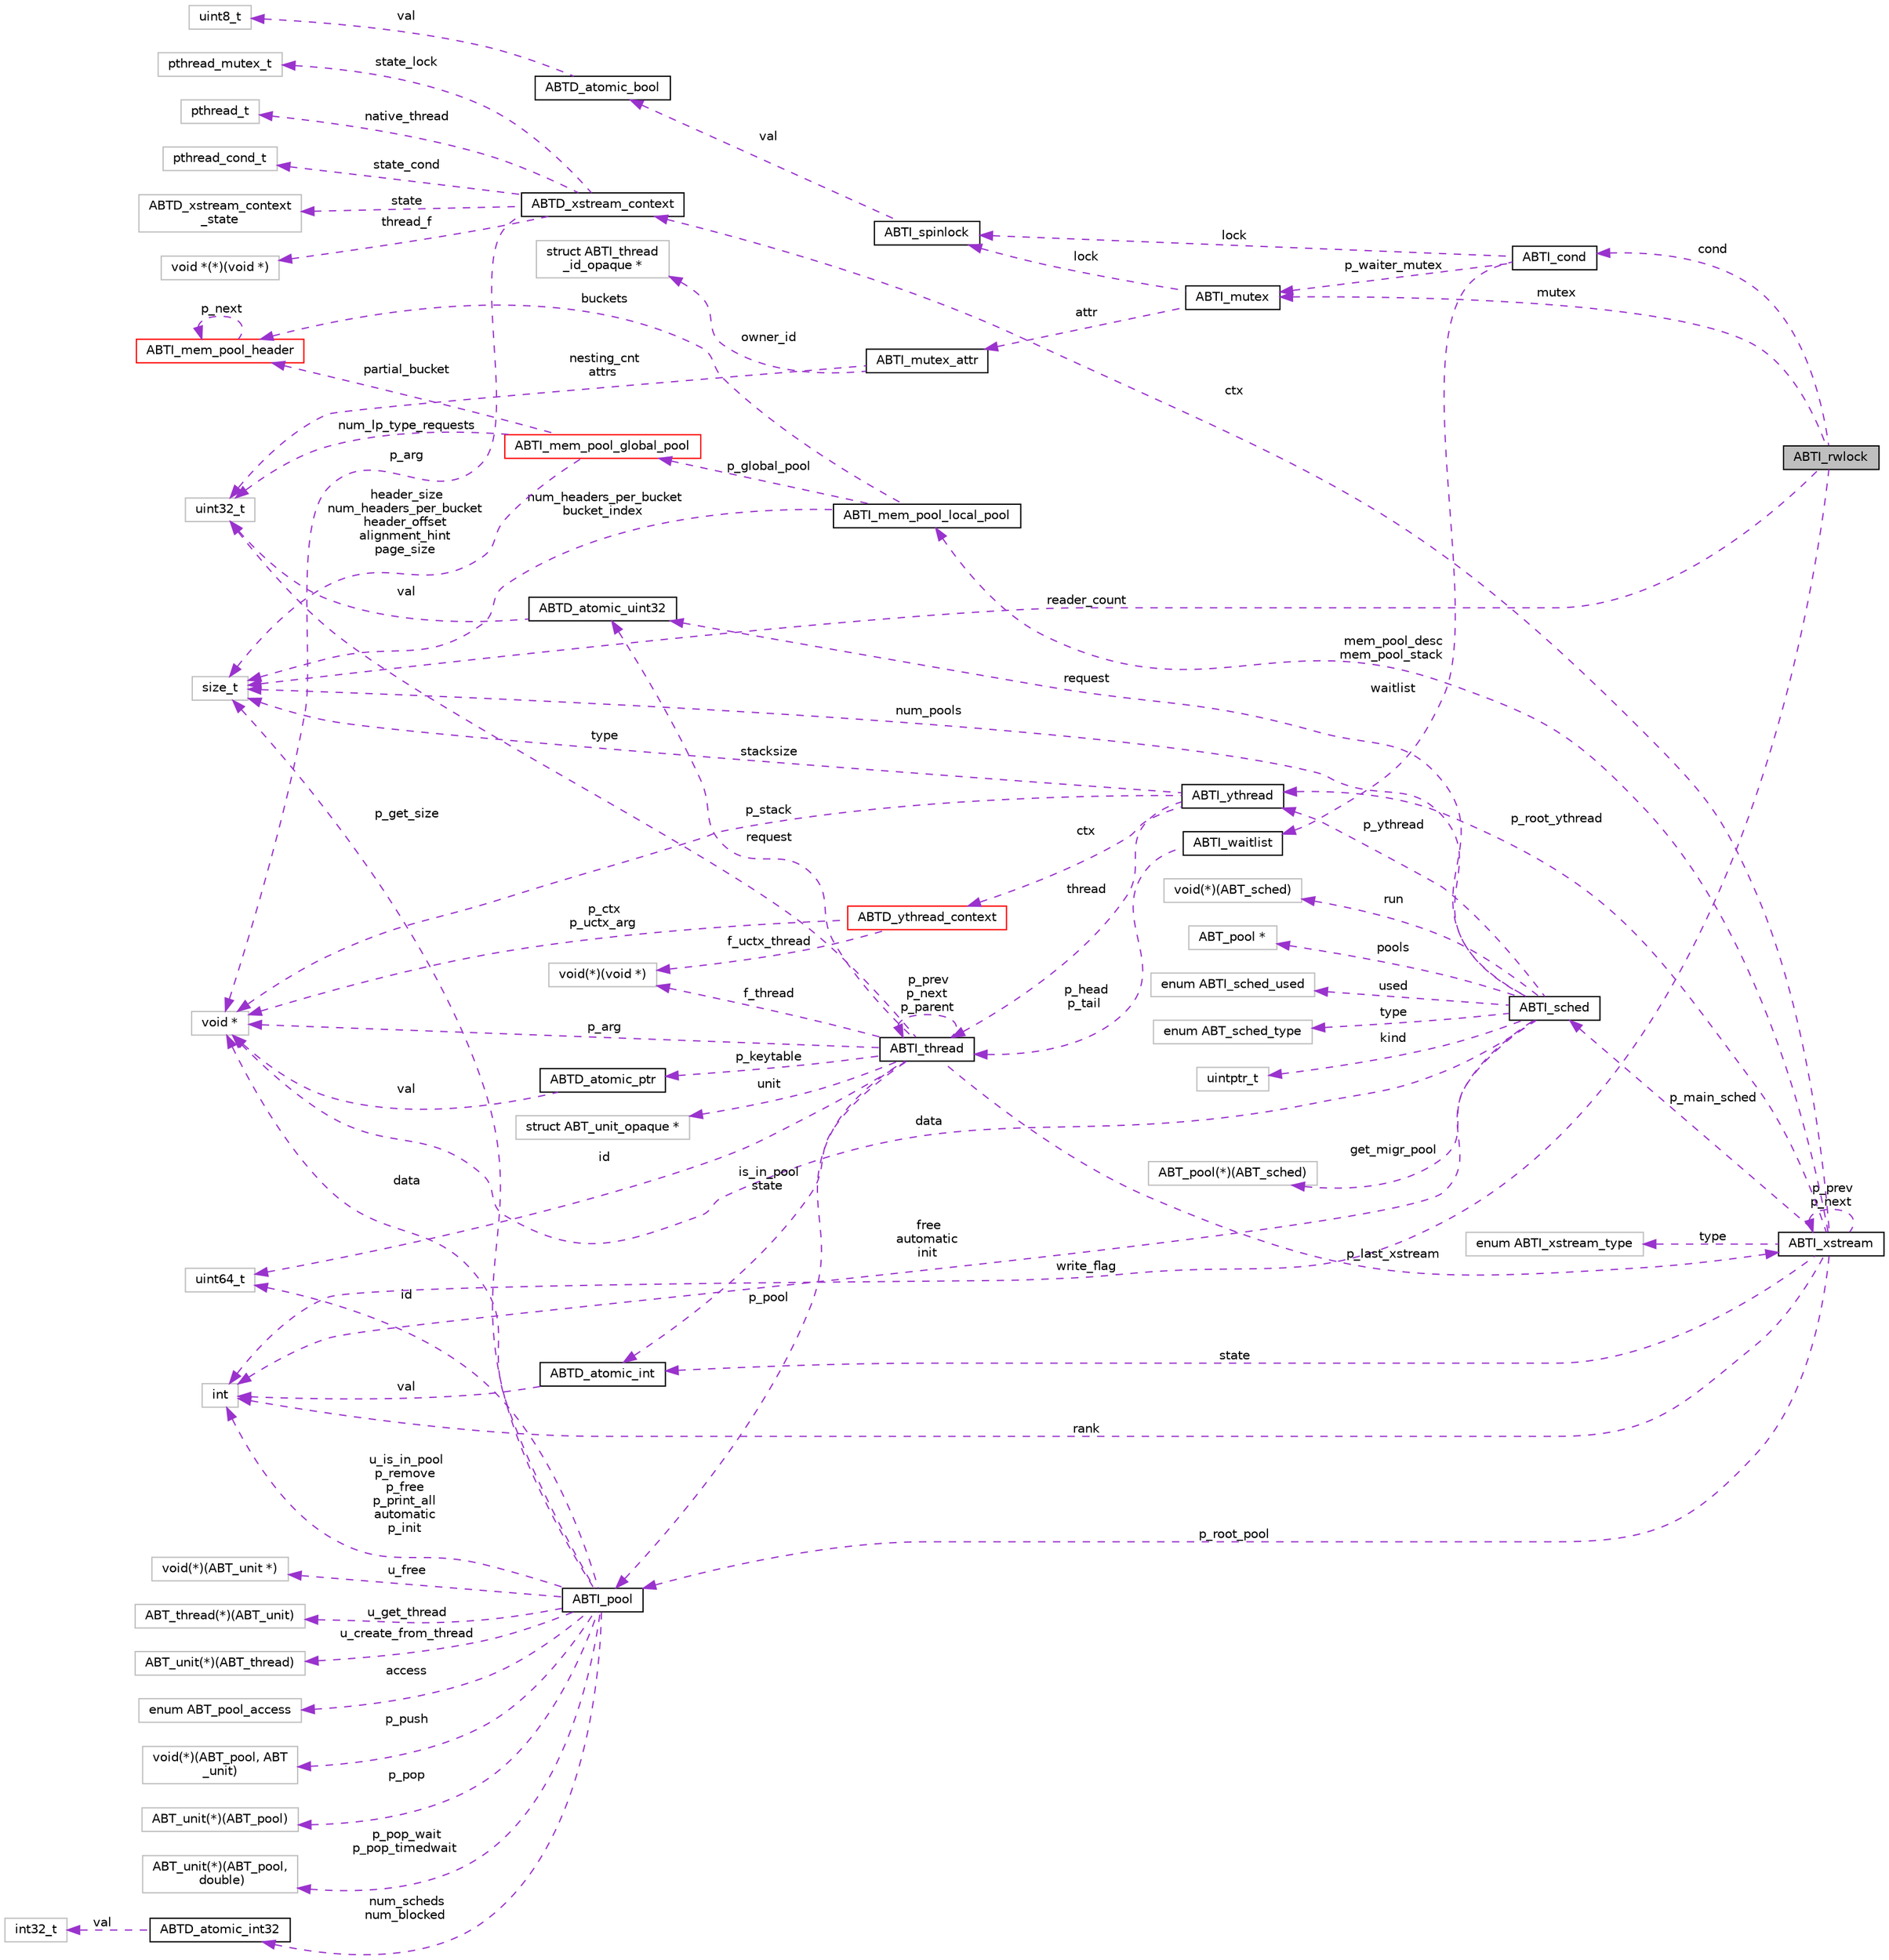 digraph "ABTI_rwlock"
{
 // LATEX_PDF_SIZE
  edge [fontname="Helvetica",fontsize="10",labelfontname="Helvetica",labelfontsize="10"];
  node [fontname="Helvetica",fontsize="10",shape=record];
  rankdir="LR";
  Node1 [label="ABTI_rwlock",height=0.2,width=0.4,color="black", fillcolor="grey75", style="filled", fontcolor="black",tooltip=" "];
  Node2 -> Node1 [dir="back",color="darkorchid3",fontsize="10",style="dashed",label=" mutex" ,fontname="Helvetica"];
  Node2 [label="ABTI_mutex",height=0.2,width=0.4,color="black", fillcolor="white", style="filled",URL="$d5/d57/structABTI__mutex.html",tooltip=" "];
  Node3 -> Node2 [dir="back",color="darkorchid3",fontsize="10",style="dashed",label=" lock" ,fontname="Helvetica"];
  Node3 [label="ABTI_spinlock",height=0.2,width=0.4,color="black", fillcolor="white", style="filled",URL="$dc/d81/structABTI__spinlock.html",tooltip=" "];
  Node4 -> Node3 [dir="back",color="darkorchid3",fontsize="10",style="dashed",label=" val" ,fontname="Helvetica"];
  Node4 [label="ABTD_atomic_bool",height=0.2,width=0.4,color="black", fillcolor="white", style="filled",URL="$df/d2c/structABTD__atomic__bool.html",tooltip=" "];
  Node5 -> Node4 [dir="back",color="darkorchid3",fontsize="10",style="dashed",label=" val" ,fontname="Helvetica"];
  Node5 [label="uint8_t",height=0.2,width=0.4,color="grey75", fillcolor="white", style="filled",tooltip=" "];
  Node6 -> Node2 [dir="back",color="darkorchid3",fontsize="10",style="dashed",label=" attr" ,fontname="Helvetica"];
  Node6 [label="ABTI_mutex_attr",height=0.2,width=0.4,color="black", fillcolor="white", style="filled",URL="$df/de7/structABTI__mutex__attr.html",tooltip=" "];
  Node7 -> Node6 [dir="back",color="darkorchid3",fontsize="10",style="dashed",label=" nesting_cnt\nattrs" ,fontname="Helvetica"];
  Node7 [label="uint32_t",height=0.2,width=0.4,color="grey75", fillcolor="white", style="filled",tooltip=" "];
  Node8 -> Node6 [dir="back",color="darkorchid3",fontsize="10",style="dashed",label=" owner_id" ,fontname="Helvetica"];
  Node8 [label="struct ABTI_thread\l_id_opaque *",height=0.2,width=0.4,color="grey75", fillcolor="white", style="filled",tooltip=" "];
  Node9 -> Node1 [dir="back",color="darkorchid3",fontsize="10",style="dashed",label=" cond" ,fontname="Helvetica"];
  Node9 [label="ABTI_cond",height=0.2,width=0.4,color="black", fillcolor="white", style="filled",URL="$d6/d10/structABTI__cond.html",tooltip=" "];
  Node2 -> Node9 [dir="back",color="darkorchid3",fontsize="10",style="dashed",label=" p_waiter_mutex" ,fontname="Helvetica"];
  Node3 -> Node9 [dir="back",color="darkorchid3",fontsize="10",style="dashed",label=" lock" ,fontname="Helvetica"];
  Node10 -> Node9 [dir="back",color="darkorchid3",fontsize="10",style="dashed",label=" waitlist" ,fontname="Helvetica"];
  Node10 [label="ABTI_waitlist",height=0.2,width=0.4,color="black", fillcolor="white", style="filled",URL="$dd/d00/structABTI__waitlist.html",tooltip=" "];
  Node11 -> Node10 [dir="back",color="darkorchid3",fontsize="10",style="dashed",label=" p_head\np_tail" ,fontname="Helvetica"];
  Node11 [label="ABTI_thread",height=0.2,width=0.4,color="black", fillcolor="white", style="filled",URL="$d3/d55/structABTI__thread.html",tooltip=" "];
  Node12 -> Node11 [dir="back",color="darkorchid3",fontsize="10",style="dashed",label=" f_thread" ,fontname="Helvetica"];
  Node12 [label="void(*)(void *)",height=0.2,width=0.4,color="grey75", fillcolor="white", style="filled",tooltip=" "];
  Node13 -> Node11 [dir="back",color="darkorchid3",fontsize="10",style="dashed",label=" id" ,fontname="Helvetica"];
  Node13 [label="uint64_t",height=0.2,width=0.4,color="grey75", fillcolor="white", style="filled",tooltip=" "];
  Node11 -> Node11 [dir="back",color="darkorchid3",fontsize="10",style="dashed",label=" p_prev\np_next\np_parent" ,fontname="Helvetica"];
  Node14 -> Node11 [dir="back",color="darkorchid3",fontsize="10",style="dashed",label=" p_pool" ,fontname="Helvetica"];
  Node14 [label="ABTI_pool",height=0.2,width=0.4,color="black", fillcolor="white", style="filled",URL="$df/d65/structABTI__pool.html",tooltip=" "];
  Node15 -> Node14 [dir="back",color="darkorchid3",fontsize="10",style="dashed",label=" u_free" ,fontname="Helvetica"];
  Node15 [label="void(*)(ABT_unit *)",height=0.2,width=0.4,color="grey75", fillcolor="white", style="filled",tooltip=" "];
  Node16 -> Node14 [dir="back",color="darkorchid3",fontsize="10",style="dashed",label=" u_get_thread" ,fontname="Helvetica"];
  Node16 [label="ABT_thread(*)(ABT_unit)",height=0.2,width=0.4,color="grey75", fillcolor="white", style="filled",tooltip=" "];
  Node17 -> Node14 [dir="back",color="darkorchid3",fontsize="10",style="dashed",label=" u_create_from_thread" ,fontname="Helvetica"];
  Node17 [label="ABT_unit(*)(ABT_thread)",height=0.2,width=0.4,color="grey75", fillcolor="white", style="filled",tooltip=" "];
  Node13 -> Node14 [dir="back",color="darkorchid3",fontsize="10",style="dashed",label=" id" ,fontname="Helvetica"];
  Node18 -> Node14 [dir="back",color="darkorchid3",fontsize="10",style="dashed",label=" access" ,fontname="Helvetica"];
  Node18 [label="enum ABT_pool_access",height=0.2,width=0.4,color="grey75", fillcolor="white", style="filled",tooltip=" "];
  Node19 -> Node14 [dir="back",color="darkorchid3",fontsize="10",style="dashed",label=" p_push" ,fontname="Helvetica"];
  Node19 [label="void(*)(ABT_pool, ABT\l_unit)",height=0.2,width=0.4,color="grey75", fillcolor="white", style="filled",tooltip=" "];
  Node20 -> Node14 [dir="back",color="darkorchid3",fontsize="10",style="dashed",label=" p_get_size" ,fontname="Helvetica"];
  Node20 [label="size_t",height=0.2,width=0.4,color="grey75", fillcolor="white", style="filled",tooltip=" "];
  Node21 -> Node14 [dir="back",color="darkorchid3",fontsize="10",style="dashed",label=" p_pop_wait\np_pop_timedwait" ,fontname="Helvetica"];
  Node21 [label="ABT_unit(*)(ABT_pool,\l double)",height=0.2,width=0.4,color="grey75", fillcolor="white", style="filled",tooltip=" "];
  Node22 -> Node14 [dir="back",color="darkorchid3",fontsize="10",style="dashed",label=" u_is_in_pool\np_remove\np_free\np_print_all\nautomatic\np_init" ,fontname="Helvetica"];
  Node22 [label="int",height=0.2,width=0.4,color="grey75", fillcolor="white", style="filled",tooltip=" "];
  Node23 -> Node14 [dir="back",color="darkorchid3",fontsize="10",style="dashed",label=" num_scheds\nnum_blocked" ,fontname="Helvetica"];
  Node23 [label="ABTD_atomic_int32",height=0.2,width=0.4,color="black", fillcolor="white", style="filled",URL="$db/d9a/structABTD__atomic__int32.html",tooltip=" "];
  Node24 -> Node23 [dir="back",color="darkorchid3",fontsize="10",style="dashed",label=" val" ,fontname="Helvetica"];
  Node24 [label="int32_t",height=0.2,width=0.4,color="grey75", fillcolor="white", style="filled",tooltip=" "];
  Node25 -> Node14 [dir="back",color="darkorchid3",fontsize="10",style="dashed",label=" p_pop" ,fontname="Helvetica"];
  Node25 [label="ABT_unit(*)(ABT_pool)",height=0.2,width=0.4,color="grey75", fillcolor="white", style="filled",tooltip=" "];
  Node26 -> Node14 [dir="back",color="darkorchid3",fontsize="10",style="dashed",label=" data" ,fontname="Helvetica"];
  Node26 [label="void *",height=0.2,width=0.4,color="grey75", fillcolor="white", style="filled",tooltip=" "];
  Node27 -> Node11 [dir="back",color="darkorchid3",fontsize="10",style="dashed",label=" p_last_xstream" ,fontname="Helvetica"];
  Node27 [label="ABTI_xstream",height=0.2,width=0.4,color="black", fillcolor="white", style="filled",URL="$dc/d3f/structABTI__xstream.html",tooltip=" "];
  Node28 -> Node27 [dir="back",color="darkorchid3",fontsize="10",style="dashed",label=" ctx" ,fontname="Helvetica"];
  Node28 [label="ABTD_xstream_context",height=0.2,width=0.4,color="black", fillcolor="white", style="filled",URL="$df/dec/structABTD__xstream__context.html",tooltip=" "];
  Node29 -> Node28 [dir="back",color="darkorchid3",fontsize="10",style="dashed",label=" state" ,fontname="Helvetica"];
  Node29 [label="ABTD_xstream_context\l_state",height=0.2,width=0.4,color="grey75", fillcolor="white", style="filled",tooltip=" "];
  Node30 -> Node28 [dir="back",color="darkorchid3",fontsize="10",style="dashed",label=" thread_f" ,fontname="Helvetica"];
  Node30 [label="void *(*)(void *)",height=0.2,width=0.4,color="grey75", fillcolor="white", style="filled",tooltip=" "];
  Node31 -> Node28 [dir="back",color="darkorchid3",fontsize="10",style="dashed",label=" state_lock" ,fontname="Helvetica"];
  Node31 [label="pthread_mutex_t",height=0.2,width=0.4,color="grey75", fillcolor="white", style="filled",tooltip=" "];
  Node32 -> Node28 [dir="back",color="darkorchid3",fontsize="10",style="dashed",label=" native_thread" ,fontname="Helvetica"];
  Node32 [label="pthread_t",height=0.2,width=0.4,color="grey75", fillcolor="white", style="filled",tooltip=" "];
  Node33 -> Node28 [dir="back",color="darkorchid3",fontsize="10",style="dashed",label=" state_cond" ,fontname="Helvetica"];
  Node33 [label="pthread_cond_t",height=0.2,width=0.4,color="grey75", fillcolor="white", style="filled",tooltip=" "];
  Node26 -> Node28 [dir="back",color="darkorchid3",fontsize="10",style="dashed",label=" p_arg" ,fontname="Helvetica"];
  Node34 -> Node27 [dir="back",color="darkorchid3",fontsize="10",style="dashed",label=" p_main_sched" ,fontname="Helvetica"];
  Node34 [label="ABTI_sched",height=0.2,width=0.4,color="black", fillcolor="white", style="filled",URL="$d0/dd5/structABTI__sched.html",tooltip=" "];
  Node35 -> Node34 [dir="back",color="darkorchid3",fontsize="10",style="dashed",label=" get_migr_pool" ,fontname="Helvetica"];
  Node35 [label="ABT_pool(*)(ABT_sched)",height=0.2,width=0.4,color="grey75", fillcolor="white", style="filled",tooltip=" "];
  Node36 -> Node34 [dir="back",color="darkorchid3",fontsize="10",style="dashed",label=" p_ythread" ,fontname="Helvetica"];
  Node36 [label="ABTI_ythread",height=0.2,width=0.4,color="black", fillcolor="white", style="filled",URL="$d5/d5f/structABTI__ythread.html",tooltip=" "];
  Node11 -> Node36 [dir="back",color="darkorchid3",fontsize="10",style="dashed",label=" thread" ,fontname="Helvetica"];
  Node20 -> Node36 [dir="back",color="darkorchid3",fontsize="10",style="dashed",label=" stacksize" ,fontname="Helvetica"];
  Node37 -> Node36 [dir="back",color="darkorchid3",fontsize="10",style="dashed",label=" ctx" ,fontname="Helvetica"];
  Node37 [label="ABTD_ythread_context",height=0.2,width=0.4,color="red", fillcolor="white", style="filled",URL="$d8/df3/structABTD__ythread__context.html",tooltip=" "];
  Node12 -> Node37 [dir="back",color="darkorchid3",fontsize="10",style="dashed",label=" f_uctx_thread" ,fontname="Helvetica"];
  Node26 -> Node37 [dir="back",color="darkorchid3",fontsize="10",style="dashed",label=" p_ctx\np_uctx_arg" ,fontname="Helvetica"];
  Node26 -> Node36 [dir="back",color="darkorchid3",fontsize="10",style="dashed",label=" p_stack" ,fontname="Helvetica"];
  Node20 -> Node34 [dir="back",color="darkorchid3",fontsize="10",style="dashed",label=" num_pools" ,fontname="Helvetica"];
  Node22 -> Node34 [dir="back",color="darkorchid3",fontsize="10",style="dashed",label=" free\nautomatic\ninit" ,fontname="Helvetica"];
  Node41 -> Node34 [dir="back",color="darkorchid3",fontsize="10",style="dashed",label=" run" ,fontname="Helvetica"];
  Node41 [label="void(*)(ABT_sched)",height=0.2,width=0.4,color="grey75", fillcolor="white", style="filled",tooltip=" "];
  Node42 -> Node34 [dir="back",color="darkorchid3",fontsize="10",style="dashed",label=" pools" ,fontname="Helvetica"];
  Node42 [label="ABT_pool *",height=0.2,width=0.4,color="grey75", fillcolor="white", style="filled",tooltip=" "];
  Node43 -> Node34 [dir="back",color="darkorchid3",fontsize="10",style="dashed",label=" request" ,fontname="Helvetica"];
  Node43 [label="ABTD_atomic_uint32",height=0.2,width=0.4,color="black", fillcolor="white", style="filled",URL="$db/df7/structABTD__atomic__uint32.html",tooltip=" "];
  Node7 -> Node43 [dir="back",color="darkorchid3",fontsize="10",style="dashed",label=" val" ,fontname="Helvetica"];
  Node44 -> Node34 [dir="back",color="darkorchid3",fontsize="10",style="dashed",label=" used" ,fontname="Helvetica"];
  Node44 [label="enum ABTI_sched_used",height=0.2,width=0.4,color="grey75", fillcolor="white", style="filled",tooltip=" "];
  Node26 -> Node34 [dir="back",color="darkorchid3",fontsize="10",style="dashed",label=" data" ,fontname="Helvetica"];
  Node45 -> Node34 [dir="back",color="darkorchid3",fontsize="10",style="dashed",label=" type" ,fontname="Helvetica"];
  Node45 [label="enum ABT_sched_type",height=0.2,width=0.4,color="grey75", fillcolor="white", style="filled",tooltip=" "];
  Node46 -> Node34 [dir="back",color="darkorchid3",fontsize="10",style="dashed",label=" kind" ,fontname="Helvetica"];
  Node46 [label="uintptr_t",height=0.2,width=0.4,color="grey75", fillcolor="white", style="filled",tooltip=" "];
  Node36 -> Node27 [dir="back",color="darkorchid3",fontsize="10",style="dashed",label=" p_root_ythread" ,fontname="Helvetica"];
  Node14 -> Node27 [dir="back",color="darkorchid3",fontsize="10",style="dashed",label=" p_root_pool" ,fontname="Helvetica"];
  Node47 -> Node27 [dir="back",color="darkorchid3",fontsize="10",style="dashed",label=" type" ,fontname="Helvetica"];
  Node47 [label="enum ABTI_xstream_type",height=0.2,width=0.4,color="grey75", fillcolor="white", style="filled",tooltip=" "];
  Node27 -> Node27 [dir="back",color="darkorchid3",fontsize="10",style="dashed",label=" p_prev\np_next" ,fontname="Helvetica"];
  Node48 -> Node27 [dir="back",color="darkorchid3",fontsize="10",style="dashed",label=" state" ,fontname="Helvetica"];
  Node48 [label="ABTD_atomic_int",height=0.2,width=0.4,color="black", fillcolor="white", style="filled",URL="$d5/df5/structABTD__atomic__int.html",tooltip=" "];
  Node22 -> Node48 [dir="back",color="darkorchid3",fontsize="10",style="dashed",label=" val" ,fontname="Helvetica"];
  Node22 -> Node27 [dir="back",color="darkorchid3",fontsize="10",style="dashed",label=" rank" ,fontname="Helvetica"];
  Node49 -> Node27 [dir="back",color="darkorchid3",fontsize="10",style="dashed",label=" mem_pool_desc\nmem_pool_stack" ,fontname="Helvetica"];
  Node49 [label="ABTI_mem_pool_local_pool",height=0.2,width=0.4,color="black", fillcolor="white", style="filled",URL="$d6/d69/structABTI__mem__pool__local__pool.html",tooltip=" "];
  Node20 -> Node49 [dir="back",color="darkorchid3",fontsize="10",style="dashed",label=" num_headers_per_bucket\nbucket_index" ,fontname="Helvetica"];
  Node50 -> Node49 [dir="back",color="darkorchid3",fontsize="10",style="dashed",label=" buckets" ,fontname="Helvetica"];
  Node50 [label="ABTI_mem_pool_header",height=0.2,width=0.4,color="red", fillcolor="white", style="filled",URL="$de/d24/structABTI__mem__pool__header.html",tooltip=" "];
  Node50 -> Node50 [dir="back",color="darkorchid3",fontsize="10",style="dashed",label=" p_next" ,fontname="Helvetica"];
  Node53 -> Node49 [dir="back",color="darkorchid3",fontsize="10",style="dashed",label=" p_global_pool" ,fontname="Helvetica"];
  Node53 [label="ABTI_mem_pool_global_pool",height=0.2,width=0.4,color="red", fillcolor="white", style="filled",URL="$d7/de4/structABTI__mem__pool__global__pool.html",tooltip=" "];
  Node20 -> Node53 [dir="back",color="darkorchid3",fontsize="10",style="dashed",label=" header_size\nnum_headers_per_bucket\nheader_offset\nalignment_hint\npage_size" ,fontname="Helvetica"];
  Node7 -> Node53 [dir="back",color="darkorchid3",fontsize="10",style="dashed",label=" num_lp_type_requests" ,fontname="Helvetica"];
  Node50 -> Node53 [dir="back",color="darkorchid3",fontsize="10",style="dashed",label=" partial_bucket" ,fontname="Helvetica"];
  Node7 -> Node11 [dir="back",color="darkorchid3",fontsize="10",style="dashed",label=" type" ,fontname="Helvetica"];
  Node48 -> Node11 [dir="back",color="darkorchid3",fontsize="10",style="dashed",label=" is_in_pool\nstate" ,fontname="Helvetica"];
  Node40 -> Node11 [dir="back",color="darkorchid3",fontsize="10",style="dashed",label=" p_keytable" ,fontname="Helvetica"];
  Node40 [label="ABTD_atomic_ptr",height=0.2,width=0.4,color="black", fillcolor="white", style="filled",URL="$df/d5b/structABTD__atomic__ptr.html",tooltip=" "];
  Node26 -> Node40 [dir="back",color="darkorchid3",fontsize="10",style="dashed",label=" val" ,fontname="Helvetica"];
  Node43 -> Node11 [dir="back",color="darkorchid3",fontsize="10",style="dashed",label=" request" ,fontname="Helvetica"];
  Node26 -> Node11 [dir="back",color="darkorchid3",fontsize="10",style="dashed",label=" p_arg" ,fontname="Helvetica"];
  Node55 -> Node11 [dir="back",color="darkorchid3",fontsize="10",style="dashed",label=" unit" ,fontname="Helvetica"];
  Node55 [label="struct ABT_unit_opaque *",height=0.2,width=0.4,color="grey75", fillcolor="white", style="filled",tooltip=" "];
  Node20 -> Node1 [dir="back",color="darkorchid3",fontsize="10",style="dashed",label=" reader_count" ,fontname="Helvetica"];
  Node22 -> Node1 [dir="back",color="darkorchid3",fontsize="10",style="dashed",label=" write_flag" ,fontname="Helvetica"];
}
